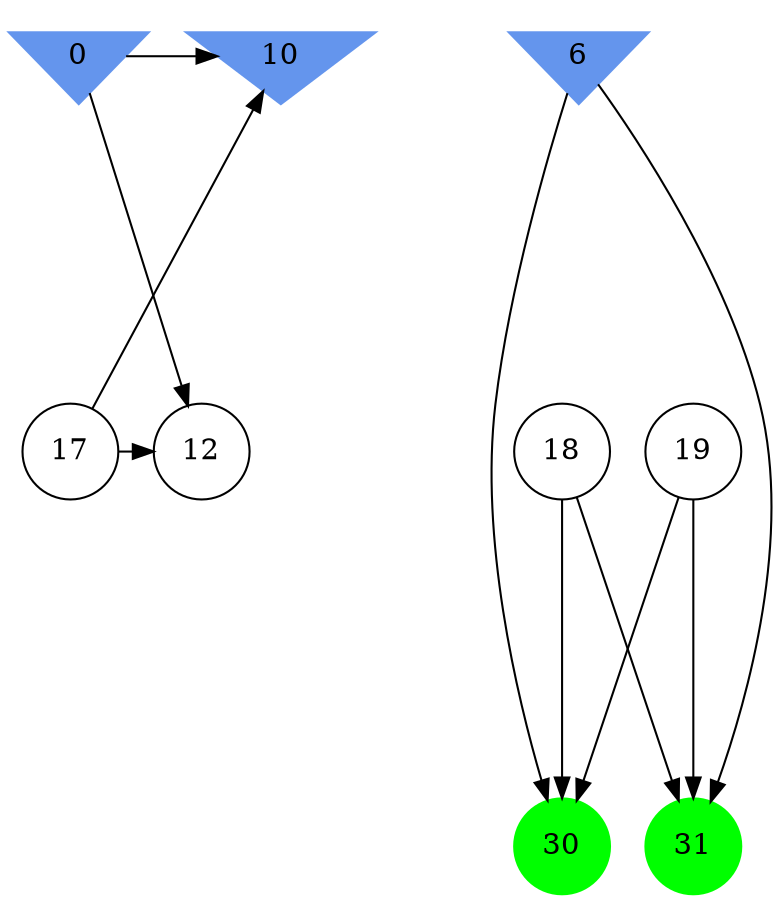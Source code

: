 digraph brain {
	ranksep=2.0;
	0 [shape=invtriangle,style=filled,color=cornflowerblue];
	6 [shape=invtriangle,style=filled,color=cornflowerblue];
	10 [shape=invtriangle,style=filled,color=cornflowerblue];
	12 [shape=circle,color=black];
	17 [shape=circle,color=black];
	18 [shape=circle,color=black];
	19 [shape=circle,color=black];
	30 [shape=circle,style=filled,color=green];
	31 [shape=circle,style=filled,color=green];
	0	->	10;
	0	->	12;
	17	->	10;
	17	->	12;
	6	->	31;
	6	->	30;
	19	->	31;
	19	->	30;
	18	->	31;
	18	->	30;
	{ rank=same; 0; 6; 10; }
	{ rank=same; 12; 17; 18; 19; }
	{ rank=same; 30; 31; }
}

